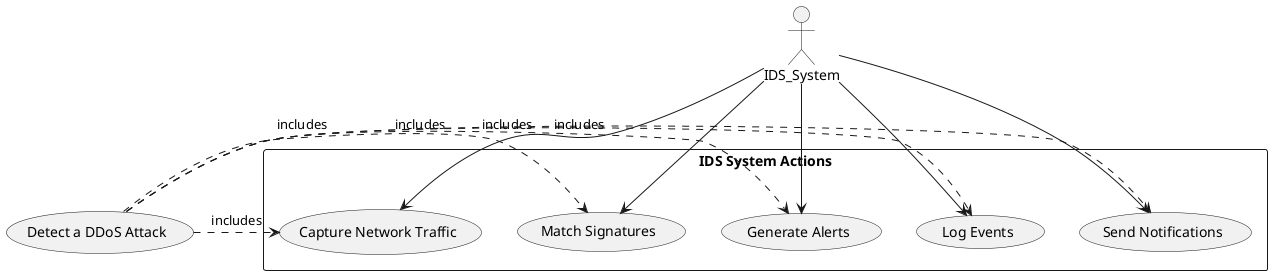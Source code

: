 @startuml use_case_diagram
actor IDS_System

' Define use cases for IDS System
rectangle "IDS System Actions" {
  IDS_System --> (Capture Network Traffic)
  IDS_System --> (Match Signatures)
  IDS_System --> (Generate Alerts)
  IDS_System --> (Log Events)
  IDS_System --> (Send Notifications)
}

 ' Define relationships
(Detect a DDoS Attack) .> (Capture Network Traffic) : includes
(Detect a DDoS Attack) .> (Match Signatures) : includes
(Detect a DDoS Attack) .> (Generate Alerts) : includes
(Detect a DDoS Attack) .> (Log Events) : includes
(Detect a DDoS Attack) .> (Send Notifications) : includes 
/' 
' Add notes for clarity
note right of (Capture Network Traffic)
  The system captures network traffic
  in real-time.
end note

note right of (Match Signatures)
  The system compares traffic against
  a database of predefined signatures.
end note

note right of (Generate Alerts)
  The system generates real-time alerts
  when a signature match is found.
end note

note right of (Log Events)
  The system logs all detected alerts
  in a database.
end note

note right of (Send Notifications)
  The system sends email or SMS
  notifications for high-severity alerts.
end note
 '/
@enduml
